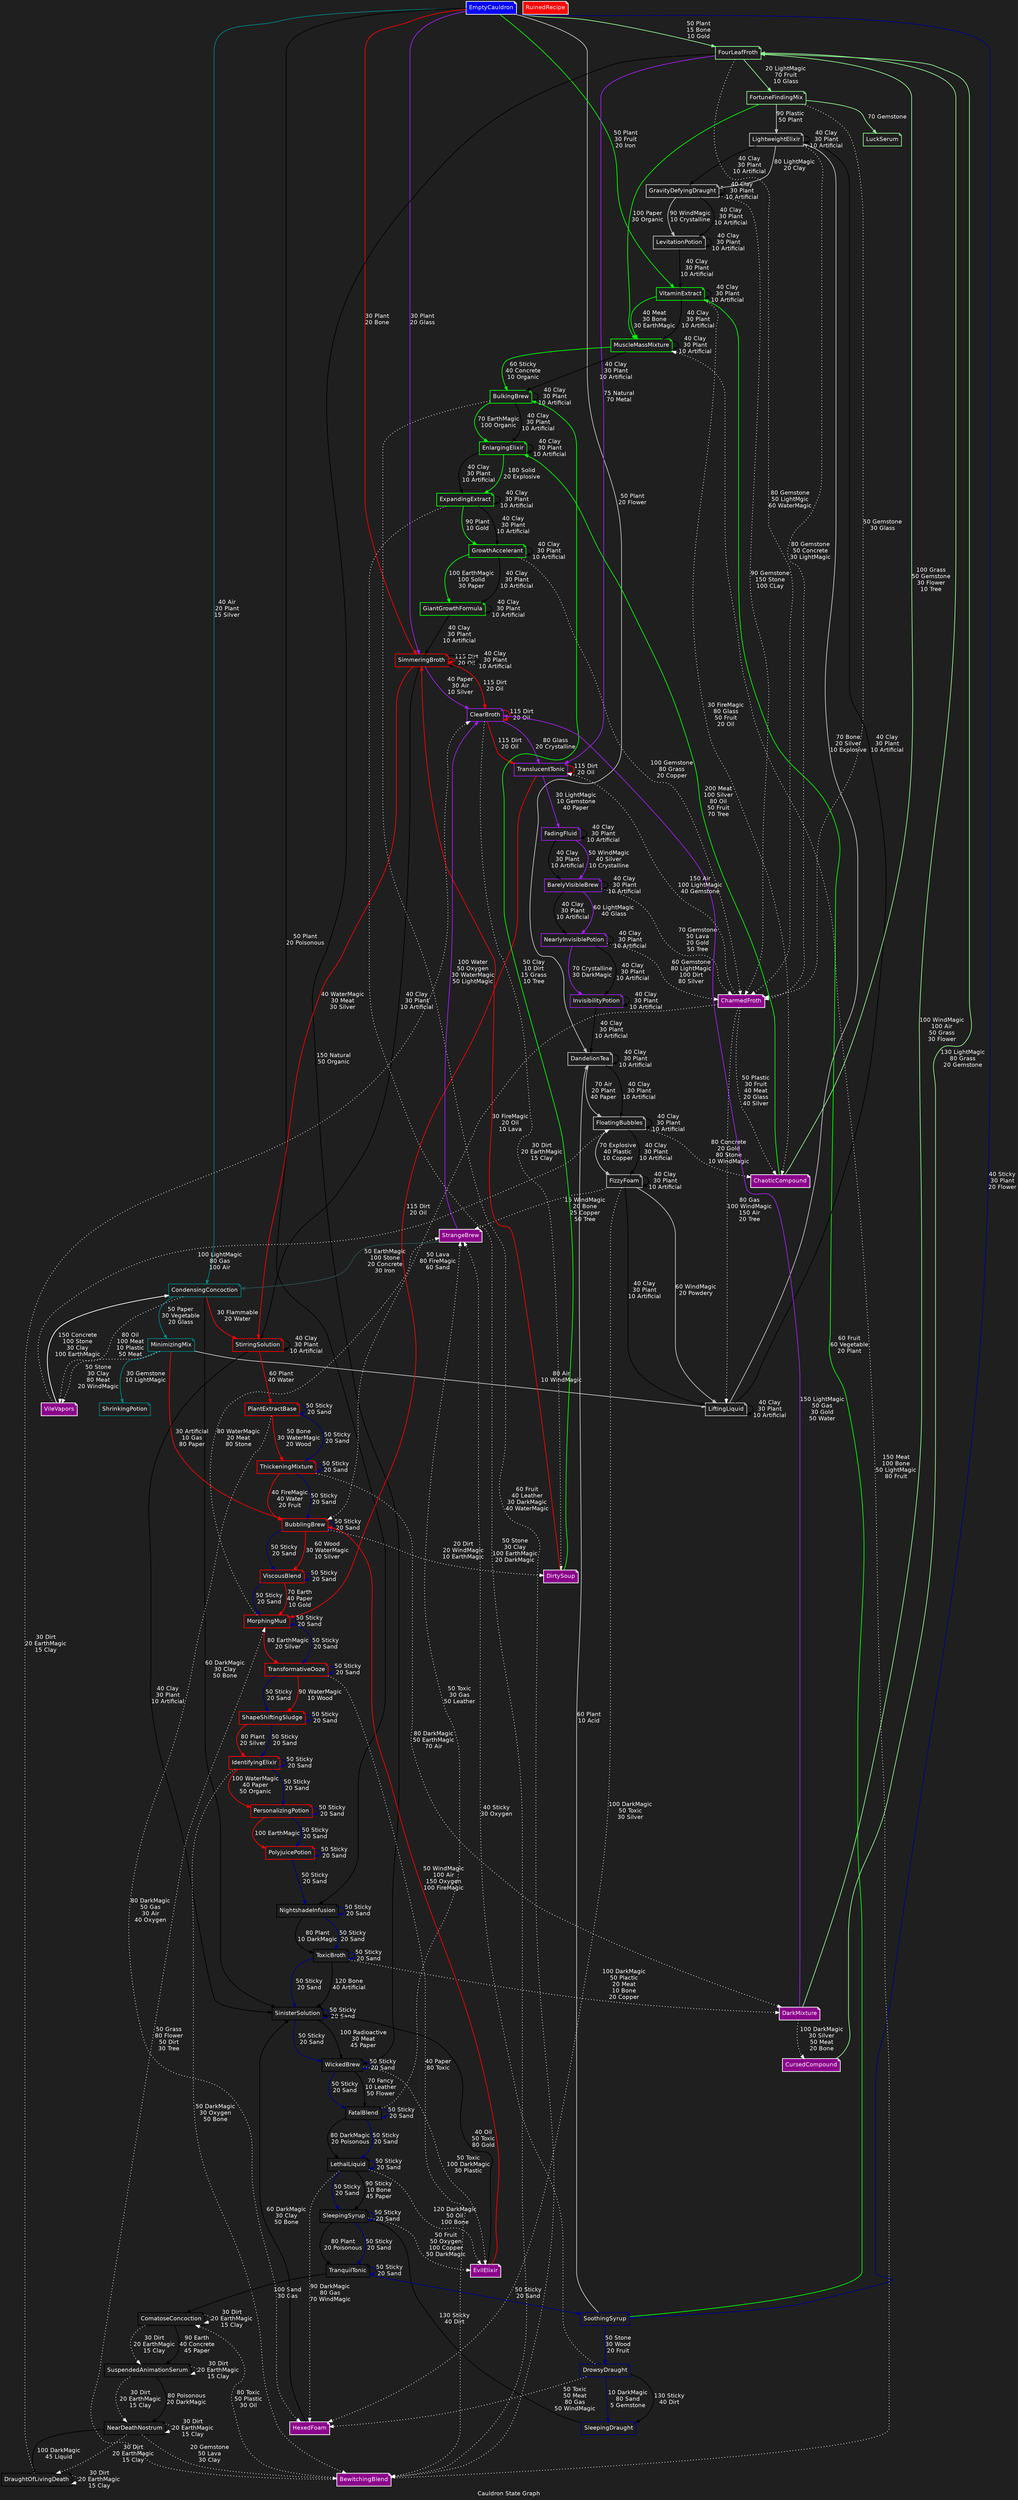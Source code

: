 digraph state_graph {
  // Define the styles
  graph [rankdir = TB; label = "Cauldron State Graph"; fontsize = 16; bgcolor = "#1F1F1F"; fontcolor = "#FFFFFF"; fontname = "Helvetica"; labelfontname = "Helvetica";];
  node [shape = note; fontsize = 16; fontname = "Helvetica"; labelfontname = "Helvetica"; fontcolor = "#FFFFFF"; color = "#FFFFFF"; penwidth = 2.0;];
  edge [fontsize = 16; fontname = "Helvetica"; labelfontname = "Helvetica"; fontcolor = "#FFFFFF"; color = "#FFFFFF"; penwidth = 2.0;];
  
  // -------------------- States --------------------
  // Start State
  EmptyCauldron [style = filled;fillcolor = blue;BaseColor = "0.7536, 0.4139, 0.990, 1";TopColor = "1, 1, 1, 1";Shades = "3";WaveStrength = "3.8";WaveHeight = "0.16";WaveSpeed = "0.06";WaveRotation = "180";BubbleSpeed = "1";BubbleDensity = "3.7";BubbleSpacing = "0.43";BubbleStrength = "0.93";CircleSize = "0.94";StartLifeTime = "3";StartSize = "0.75";MaxParticles = "100";EmissionRate = "3";StartSpeed = "0.06";VelocityYMax = "0.41";VelocityYMin = "0.75";StartColor = "0.753, 0.1, 0.9, 1";TurblenceStrength = "0.06";TurblenceFrequency = "0.2";TurblenceSpeed = "0.2";];
  
  FourLeafFroth [color = lightgreen;BaseColor = "0.5248, 0.749, 0.180, 1";TopColor = "0.180, 0.749, 0.240, 1";Shades = "6";WaveStrength = "8.8";WaveHeight = "1.8";WaveSpeed = "0.02";WaveRotation = "180";BubbleSpeed = "1";BubbleDensity = "3.7";BubbleSpacing = "0.48";BubbleStrength = "0.98";CircleSize = "0.9";StartLifeTime = "4";StartSize = "0.22";MaxParticles = "100";EmissionRate = "8";StartSpeed = "0.29";VelocityYMax = "0.52";VelocityYMin = "1.06";StartColor = "0.24, 0.42, 1, 1";TurblenceStrength = "0.0";TurblenceFrequency = "0.2";TurblenceSpeed = "0.2";];
  FortuneFindingMix [color = lightgreen;BaseColor = "0.066, 0.933, 0.127, 1";TopColor = "1.11171, 0.933, 0.444, 1";Shades = "3";WaveStrength = "5.8";WaveHeight = "1.8";WaveSpeed = "0.15";WaveRotation = "180";BubbleSpeed = "1";BubbleDensity = "3.7";BubbleSpacing = "0.45";BubbleStrength = "0.95";CircleSize = "0.9";StartLifeTime = "4";StartSize = "0.2";MaxParticles = "100";EmissionRate = "5";StartSpeed = "0.28";VelocityYMax = "1.111";VelocityYMin = "1.11";StartColor = "0.24, 0.42, 1, 1";TurblenceStrength = "0.05";TurblenceFrequency = "0.2";TurblenceSpeed = "0.2";];
  LuckSerum [color = lightgreen;BaseColor = "1, 0.976, 0.004, 1";TopColor = "0.867, 0.723, 0.004, 1";Shades = "6";WaveStrength = "5.8";WaveHeight = "1.3";WaveSpeed = "0.2";WaveRotation = "180";BubbleSpeed = "1";BubbleDensity = "3.7";BubbleSpacing = "0.45";BubbleStrength = "0.95";CircleSize = "0.9";StartLifeTime = "4";StartSize = "0.23";MaxParticles = "100";EmissionRate = "7";StartSpeed = "0.29";VelocityYMax = "0.31";VelocityYMin = "1.04";StartColor = "0.24, 0.42, 1, 1";TurblenceStrength = "0.04";TurblenceFrequency = "0.2";TurblenceSpeed = "0.2";];

  CondensingConcoction [color = teal;BaseColor = "0.791, 0.760, 0.933, 1";TopColor = "0.426, 0.487, 0.779, 1";Shades = "3";WaveStrength = "6.8";WaveHeight = "2.6";WaveSpeed = "0.2";WaveRotation = "180";BubbleSpeed = "1";BubbleDensity = "3.7";BubbleSpacing = "0.46";BubbleStrength = "0.96";CircleSize = "0.86";StartLifeTime = "4";StartSize = "0.13";MaxParticles = "100";EmissionRate = "6";StartSpeed = "0.16";VelocityYMax = "0.7";VelocityYMin = "0.7";StartColor = "0.24, 0.42, 1, 1";TurblenceStrength = "0.01";TurblenceFrequency = "0.2";TurblenceSpeed = "0.2";];
  MinimizingMix [color = teal;BaseColor = "0.903, 0.768, 0.962, 1";TopColor = "0.746, 1.1546, 0.971, 1";Shades = "3";WaveStrength = "6.8";WaveHeight = "1";WaveSpeed = "0.26";WaveRotation = "180";BubbleSpeed = "1";BubbleDensity = "3.7";BubbleSpacing = "0.46";BubbleStrength = "0.96";CircleSize = "0.9";StartLifeTime = "4";StartSize = "0.24";MaxParticles = "100";EmissionRate = "6";StartSpeed = "0.17";VelocityYMax = "1.15";VelocityYMin = "1.15";StartColor = "0.24, 0.42, 1, 1";TurblenceStrength = "0.01";TurblenceFrequency = "0.2";TurblenceSpeed = "0.2";];
  ShrinkingPotion [color = teal;BaseColor = "0.523, 0.749, 0.180, 1";TopColor = "0.511, 0.896, 0.888, 1";Shades = "4";WaveStrength = "5.8";WaveHeight = "1";WaveSpeed = "0.15";WaveRotation = "180";BubbleSpeed = "1";BubbleDensity = "3.7";BubbleSpacing = "0.45";BubbleStrength = "0.95";CircleSize = "0.9";StartLifeTime = "4";StartSize = "0.23";MaxParticles = "100";EmissionRate = "7";StartSpeed = "0.29";VelocityYMax = "0.31";VelocityYMin = "1.04";StartColor = "0.24, 0.42, 1, 1";TurblenceStrength = "0.04";TurblenceFrequency = "0.2";TurblenceSpeed = "0.2";];

  SoothingSyrup [color = darkblue;BaseColor = "0.3584, 0.749, 0.180, 1";TopColor = "0.180, 0.749, 0.2428, 1";Shades = "3";WaveStrength = "4.8";WaveHeight = "1";WaveSpeed = "0.24";WaveRotation = "180";BubbleSpeed = "1";BubbleDensity = "3.7";BubbleSpacing = "0.694";BubbleStrength = "0.94";CircleSize = "0.9";StartLifeTime = "4";StartSize = "0.24";MaxParticles = "100";EmissionRate = "4";StartSpeed = "0.24";VelocityYMax = "0.35";VelocityYMin = "0.69";StartColor = "0.24, 0.692, 1, 1";TurblenceStrength = "0.01";TurblenceFrequency = "0.2";TurblenceSpeed = "0.2";];
  DrowsyDraught [color = darkblue;BaseColor = "1.0882, 0.729, 0.971, 1";TopColor = "0.5263, 0.749, 0.180, 1";Shades = "3";WaveStrength = "4.8";WaveHeight = "1";WaveSpeed = "0.001";WaveRotation = "180";BubbleSpeed = "1";BubbleDensity = "3.7";BubbleSpacing = "1.084";BubbleStrength = "0.94";CircleSize = "0.94";StartLifeTime = "4";StartSize = "0.17";MaxParticles = "100";EmissionRate = "4";StartSpeed = "0.22";VelocityYMax = "0.52";VelocityYMin = "1.08";StartColor = "0.24, 1.082, 1, 1";TurblenceStrength = "0.02";TurblenceFrequency = "0.2";TurblenceSpeed = "0.2";];
  SleepingDraught [color = darkblue;BaseColor = "1.0472, 0.3149, 0.972, 1";TopColor = "0.447, 0.811, 0.3179, 1";Shades = "7";WaveStrength = "7.8";WaveHeight = "1";WaveSpeed = "0.04";WaveRotation = "180";BubbleSpeed = "1";BubbleDensity = "3.7";BubbleSpacing = "0.47";BubbleStrength = "0.97";CircleSize = "0.9";StartLifeTime = "4";StartSize = "0.23";MaxParticles = "100";EmissionRate = "7";StartSpeed = "0.29";VelocityYMax = "0.31";VelocityYMin = "1.04";StartColor = "0.24, 0.42, 1, 1";TurblenceStrength = "0.04";TurblenceFrequency = "0.2";TurblenceSpeed = "0.2";];

  SimmeringBroth [color = purple;BaseColor = "0.471, 0.237, 0.028, 1";TopColor = "0.3522, 0.020, 0.297, 1";Shades = "3";WaveStrength = "5.8";WaveHeight = "1";WaveSpeed = "0.13";WaveRotation = "180";BubbleSpeed = "1";BubbleDensity = "3.7";BubbleSpacing = "0.45";BubbleStrength = "0.95";CircleSize = "0.9";StartLifeTime = "4";StartSize = "0.13";MaxParticles = "100";EmissionRate = "5";StartSpeed = "0.29";VelocityYMax = "0.35";VelocityYMin = "1.14";StartColor = "0.24, 0.42, 1, 1";TurblenceStrength = "0.09";TurblenceFrequency = "0.2";TurblenceSpeed = "0.2";];
  ClearBroth [color = purple;BaseColor = "0.2341, 0.737, 0.944, 1";TopColor = "0.3946, 1, 0.993, 1";Shades = "4";WaveStrength = "8.230";WaveHeight = "0.200";WaveSpeed = "0.007";WaveRotation = "296.367";BubbleSpeed = "0.911";BubbleDensity = "4.248";BubbleSpacing = "0.2334";BubbleStrength = "2.07";CircleSize = "0.94";StartLifeTime = "4";StartSize = "0.23";MaxParticles = "100";EmissionRate = "4";StartSpeed = "0.06";VelocityYMax = "0.39";VelocityYMin = "0.97";StartColor = "0.24, 0.972, 1, 1";TurblenceStrength = "0.02";TurblenceFrequency = "0.2";TurblenceSpeed = "0.2";];
  TranslucentTonic [color = purple;BaseColor = "0.8672, 0.8698, 0.943, 1";TopColor = "0.962, 0.8676, 0.8630, 1";Shades = "3";WaveStrength = "7.8";WaveHeight = "1.2";WaveSpeed = "0.1";WaveRotation = "180";BubbleSpeed = "1";BubbleDensity = "3.7";BubbleSpacing = "0.47";BubbleStrength = "0.97";CircleSize = "0.94";StartLifeTime = "4";StartSize = "0.11";MaxParticles = "100";EmissionRate = "7";StartSpeed = "0.06";VelocityYMax = "0.49";VelocityYMin = "0.86";StartColor = "0.24, 0.42, 1, 1";TurblenceStrength = "0.02";TurblenceFrequency = "0.2";TurblenceSpeed = "0.2";];
  FadingFluid [color = purple;BaseColor = "0.729, 0.774, 0.914, 0.727";TopColor = "0.903, 0.910, 0.933, 0.747";Shades = "3";WaveStrength = "4.8";WaveHeight = "2";WaveSpeed = "0.002";WaveRotation = "180";BubbleSpeed = "1";BubbleDensity = "3.7";BubbleSpacing = "0.74";BubbleStrength = "0.94";CircleSize = "0.9";StartLifeTime = "4";StartSize = "0.25";MaxParticles = "100";EmissionRate = "4";StartSpeed = "0.26";VelocityYMax = "0.37";VelocityYMin = "0.7";StartColor = "0.24, 0.72, 1, 1";TurblenceStrength = "0.08";TurblenceFrequency = "0.2";TurblenceSpeed = "0.2";];
  BarelyVisibleBrew [color = purple;BaseColor = "0.9898, 0.9898, 0.9898, 1";TopColor = "0.9804, 0.9812, 0.9837, 1";Shades = "3";WaveStrength = "14.06";WaveHeight = "0.29";WaveSpeed = "0.08";WaveRotation = "368.679";BubbleSpeed = "0.2";BubbleDensity = "0.88";BubbleSpacing = "0.216";BubbleStrength = "1.67";CircleSize = "0.94";StartLifeTime = "4";StartSize = "0.23";MaxParticles = "100";EmissionRate = "6";StartSpeed = "0.07";VelocityYMax = "0.98";VelocityYMin = "0.98";StartColor = "0.24, 0.42, 1, 1";TurblenceStrength = "0.08";TurblenceFrequency = "0.2";TurblenceSpeed = "0.2";];
  NearlyInvisiblePotion [color = purple;BaseColor = "0.783, 0.829, 0.971, 1";TopColor = "0.743, 0.924, 0.7997, 1";Shades = "4";WaveStrength = "6.8";WaveHeight = "1.6";WaveSpeed = "0.1";WaveRotation = "180";BubbleSpeed = "1";BubbleDensity = "3.7";BubbleSpacing = "0.46";BubbleStrength = "0.96";CircleSize = "0.9";StartLifeTime = "4";StartSize = "0.1";MaxParticles = "100";EmissionRate = "6";StartSpeed = "0.23";VelocityYMax = "0.79";VelocityYMin = "0.79";StartColor = "0.24, 0.42, 1, 1";TurblenceStrength = "0.01";TurblenceFrequency = "0.2";TurblenceSpeed = "0.2";];
  InvisibilityPotion [color = purple;BaseColor = "0.804, 0.952, 0.937, 1";TopColor = "0.837, 0.981, 0.917, 1";Shades = "3";WaveStrength = "5.8";WaveHeight = "1";WaveSpeed = "0.000";WaveRotation = "180";BubbleSpeed = "1";BubbleDensity = "3.7";BubbleSpacing = "0.45";BubbleStrength = "0.95";CircleSize = "0.9";StartLifeTime = "4";StartSize = "0.23";MaxParticles = "100";EmissionRate = "7";StartSpeed = "0.29";VelocityYMax = "0.31";VelocityYMin = "1.04";StartColor = "0.24, 0.42, 1, 1";TurblenceStrength = "0.04";TurblenceFrequency = "0.2";TurblenceSpeed = "0.2";];

  DandelionTea [color = grey;BaseColor = "0.180, 0.749, 0.1547, 1";TopColor = "0.6188, 0.982, 0.917, 1";Shades = "3";WaveStrength = "8.8";WaveHeight = "1";WaveSpeed = "0.001";WaveRotation = "180";BubbleSpeed = "1";BubbleDensity = "3.7";BubbleSpacing = "0.48";BubbleStrength = "0.98";CircleSize = "0.94";StartLifeTime = "4";StartSize = "0.15";MaxParticles = "100";EmissionRate = "8";StartSpeed = "0.17";VelocityYMax = "0.5";VelocityYMin = "0.61";StartColor = "0.24, 0.42, 1, 1";TurblenceStrength = "0.09";TurblenceFrequency = "0.2";TurblenceSpeed = "0.2";];
  FloatingBubbles [color = grey;BaseColor = "0.913, 0.917, 0.824, 1";TopColor = "0.841, 0.917, 0.427, 1";Shades = "3";WaveStrength = "7.8";WaveHeight = "2.7";WaveSpeed = "0.28";WaveRotation = "180";BubbleSpeed = "1";BubbleDensity = "3.7";BubbleSpacing = "0.47";BubbleStrength = "0.97";CircleSize = "0.9";StartLifeTime = "4";StartSize = "0.21";MaxParticles = "100";EmissionRate = "7";StartSpeed = "0.28";VelocityYMax = "0.34";VelocityYMin = "0.95";StartColor = "0.24, 0.42, 1, 1";TurblenceStrength = "0.03";TurblenceFrequency = "0.2";TurblenceSpeed = "0.2";];
  FizzyFoam [color = grey;BaseColor = "0.414, 0.924, 0.636, 1";TopColor = "0.126, 0.726, 0.636, 1";Shades = "3";WaveStrength = "6";WaveHeight = "2.6";WaveSpeed = "0.18";WaveRotation = "180";BubbleSpeed = "1";BubbleDensity = "3.7";BubbleSpacing = "0.46";BubbleStrength = "0.96";CircleSize = "0.9";StartLifeTime = "4";StartSize = "0.18";MaxParticles = "100";EmissionRate = "6";StartSpeed = "0.29";VelocityYMax = "0.6";VelocityYMin = "0.6";StartColor = "0.24, 0.42, 1, 1";TurblenceStrength = "0.05";TurblenceFrequency = "0.2";TurblenceSpeed = "0.2";];
  LiftingLiquid [color = grey;BaseColor = "0.7106, 0.2347, 0.7137, 1";TopColor = "0.180, 0.3600, 0.749, 1";Shades = "4";WaveStrength = "8.8";WaveHeight = "2.8";WaveSpeed = "0.02";WaveRotation = "180";BubbleSpeed = "1";BubbleDensity = "3.7";BubbleSpacing = "0.48";BubbleStrength = "0.98";CircleSize = "0.9";StartLifeTime = "4";StartSize = "0.23";MaxParticles = "100";EmissionRate = "8";StartSpeed = "0.22";VelocityYMax = "0.36";VelocityYMin = "0.71";StartColor = "0.24, 0.42, 1, 1";TurblenceStrength = "0.03";TurblenceFrequency = "0.2";TurblenceSpeed = "0.2";];
  LightweightElixir [color = grey;BaseColor = "0.86404, 0.86441, 0.142, 1";TopColor = "1, 0.457, 0.86439, 1";Shades = "3";WaveStrength = "5.8";WaveHeight = "2";WaveSpeed = "0.1";WaveRotation = "180";BubbleSpeed = "1";BubbleDensity = "3.7";BubbleSpacing = "0.45";BubbleStrength = "0.95";CircleSize = "0.9";StartLifeTime = "4";StartSize = "0.23";MaxParticles = "100";EmissionRate = "5";StartSpeed = "0.06";VelocityYMax = "0.864";VelocityYMin = "0.86";StartColor = "0.24, 0.42, 1, 1";TurblenceStrength = "0.09";TurblenceFrequency = "0.2";TurblenceSpeed = "0.2";];
  GravityDefyingDraught [color = grey;BaseColor = "0.766, 0.431, 0.943, 1";TopColor = "0.9492, 0.431, 0.924, 1";Shades = "4";WaveStrength = "6.8";WaveHeight = "2";WaveSpeed = "0.08";WaveRotation = "180";BubbleSpeed = "1";BubbleDensity = "3.7";BubbleSpacing = "0.46";BubbleStrength = "0.96";CircleSize = "0.9";StartLifeTime = "4";StartSize = "0.25";MaxParticles = "100";EmissionRate = "6";StartSpeed = "0.16";VelocityYMax = "0.94";VelocityYMin = "0.94";StartColor = "0.24, 0.42, 1, 1";TurblenceStrength = "0.04";TurblenceFrequency = "0.2";TurblenceSpeed = "0.2";];
  LevitationPotion [color = grey;BaseColor = "0.947, 0.830, 0.962, 1";TopColor = "0.347, 0.725, 0.886, 1";Shades = "5";WaveStrength = "5.8";WaveHeight = "2.5";WaveSpeed = "0.02";WaveRotation = "180";BubbleSpeed = "1";BubbleDensity = "3.7";BubbleSpacing = "0.45";BubbleStrength = "0.95";CircleSize = "0.9";StartLifeTime = "4";StartSize = "0.23";MaxParticles = "100";EmissionRate = "7";StartSpeed = "0.29";VelocityYMax = "0.31";VelocityYMin = "1.04";StartColor = "0.24, 0.42, 1, 1";TurblenceStrength = "0.04";TurblenceFrequency = "0.2";TurblenceSpeed = "0.2";];

  VitaminExtract [color = green;BaseColor = "0.108, 0.3603, 0.037, 1";TopColor = "0.744, 0.982, 0.1373, 1";Shades = "8";WaveStrength = "8.8";WaveHeight = "1.4";WaveSpeed = "0.18";WaveRotation = "180";BubbleSpeed = "1";BubbleDensity = "3.7";BubbleSpacing = "0.48";BubbleStrength = "0.98";CircleSize = "0.9";StartLifeTime = "4";StartSize = "0.13";MaxParticles = "100";EmissionRate = "8";StartSpeed = "0.13";VelocityYMax = "0.36";VelocityYMin = "1.13";StartColor = "0.24, 0.42, 1, 1";TurblenceStrength = "0.04";TurblenceFrequency = "0.2";TurblenceSpeed = "0.2";];
  MuscleMassMixture [color = green;BaseColor = "0.972, 0.473, 1.0987, 1";TopColor = "0.4447, 1.0949, 0.180, 1";Shades = "3";WaveStrength = "7.8";WaveHeight = "2.3";WaveSpeed = "0.08";WaveRotation = "180";BubbleSpeed = "1";BubbleDensity = "3.7";BubbleSpacing = "0.47";BubbleStrength = "0.97";CircleSize = "0.9";StartLifeTime = "4";StartSize = "0.18";MaxParticles = "100";EmissionRate = "7";StartSpeed = "0.13";VelocityYMax = "0.44";VelocityYMin = "1.09";StartColor = "0.24, 0.42, 1, 1";TurblenceStrength = "0.04";TurblenceFrequency = "0.2";TurblenceSpeed = "0.2";];
  BulkingBrew [color = green;BaseColor = "0.180, 0.9649, 0.2570, 1";TopColor = "0.9603, 0.896, 0.9689, 1";Shades = "4";WaveStrength = "7.8";WaveHeight = "2";WaveSpeed = "0.14";WaveRotation = "180";BubbleSpeed = "1";BubbleDensity = "3.7";BubbleSpacing = "0.47";BubbleStrength = "0.97";CircleSize = "0.9";StartLifeTime = "4";StartSize = "0.25";MaxParticles = "100";EmissionRate = "7";StartSpeed = "0.14";VelocityYMax = "0.38";VelocityYMin = "0.96";StartColor = "0.24, 0.42, 1, 1";TurblenceStrength = "0.08";TurblenceFrequency = "0.2";TurblenceSpeed = "0.2";];
  EnlargingElixir [color = green;BaseColor = "0.749, 0.402, 0.180, 1";TopColor = "1.2160, 0.749, 0.180, 1";Shades = "3";WaveStrength = "5.8";WaveHeight = "2.4";WaveSpeed = "0.02";WaveRotation = "180";BubbleSpeed = "1";BubbleDensity = "3.7";BubbleSpacing = "0.45";BubbleStrength = "0.95";CircleSize = "0.9";StartLifeTime = "4";StartSize = "0.25";MaxParticles = "100";EmissionRate = "5";StartSpeed = "0.25";VelocityYMax = "1.21";VelocityYMin = "1.21";StartColor = "0.24, 0.42, 1, 1";TurblenceStrength = "0.02";TurblenceFrequency = "0.2";TurblenceSpeed = "0.2";];
  ExpandingExtract [color = green;BaseColor = "0.208, 0.443, 0.117, 1";TopColor = "0.9649, 0.3729, 0.180, 1";Shades = "7";WaveStrength = "7.8";WaveHeight = "2.7";WaveSpeed = "0.17";WaveRotation = "180";BubbleSpeed = "1";BubbleDensity = "3.7";BubbleSpacing = "0.47";BubbleStrength = "0.97";CircleSize = "0.9";StartLifeTime = "4";StartSize = "0.24";MaxParticles = "100";EmissionRate = "7";StartSpeed = "0.27";VelocityYMax = "0.37";VelocityYMin = "0.96";StartColor = "0.24, 0.42, 1, 1";TurblenceStrength = "0.0";TurblenceFrequency = "0.2";TurblenceSpeed = "0.2";];
  GrowthAccelerant [color = green;BaseColor = "0.180, 0.749, 0.1324, 1";TopColor = "0.749, 0.6840, 0.180, 1";Shades = "3";WaveStrength = "4.8";WaveHeight = "2.4";WaveSpeed = "0.13";WaveRotation = "180";BubbleSpeed = "1";BubbleDensity = "3.7";BubbleSpacing = "0.684";BubbleStrength = "0.94";CircleSize = "0.9";StartLifeTime = "4";StartSize = "0.13";MaxParticles = "100";EmissionRate = "4";StartSpeed = "0.3";VelocityYMax = "0.33";VelocityYMin = "0.68";StartColor = "0.24, 0.682, 1, 1";TurblenceStrength = "0.0";TurblenceFrequency = "0.2";TurblenceSpeed = "0.2";];
  GiantGrowthFormula [color = green;BaseColor = "0.749, 0.448, 0.180, 1";TopColor = "0.069, 0.679, 0.035, 1";Shades = "3";WaveStrength = "5.8";WaveHeight = "2.8";WaveSpeed = "0.06";WaveRotation = "180";BubbleSpeed = "1";BubbleDensity = "3.7";BubbleSpacing = "0.45";BubbleStrength = "0.95";CircleSize = "0.9";StartLifeTime = "4";StartSize = "0.23";MaxParticles = "100";EmissionRate = "7";StartSpeed = "0.29";VelocityYMax = "0.31";VelocityYMin = "1.04";StartColor = "0.24, 0.42, 1, 1";TurblenceStrength = "0.04";TurblenceFrequency = "0.2";TurblenceSpeed = "0.2";];

  SimmeringBroth [color = red;BaseColor = "0.471, 0.237, 0.028, 1";TopColor = "0.5722, 0.020, 0.217, 1";Shades = "3";WaveStrength = "8.8";WaveHeight = "1";WaveSpeed = "0.2";WaveRotation = "180";BubbleSpeed = "1";BubbleDensity = "3.7";BubbleSpacing = "0.48";BubbleStrength = "0.98";CircleSize = "0.9";StartLifeTime = "4";StartSize = "0.2";MaxParticles = "100";EmissionRate = "8";StartSpeed = "0.21";VelocityYMax = "0.57";VelocityYMin = "0.84";StartColor = "0.24, 0.42, 1, 1";TurblenceStrength = "0.01";TurblenceFrequency = "0.2";TurblenceSpeed = "0.2";];
  StirringSolution [color = red;BaseColor = "0.844, 1.2191, 0.943, 1";TopColor = "0.915, 0.701, 1.2130, 1";Shades = "3";WaveStrength = "5.8";WaveHeight = "2";WaveSpeed = "0.2";WaveRotation = "180";BubbleSpeed = "1";BubbleDensity = "3.7";BubbleSpacing = "0.45";BubbleStrength = "0.95";CircleSize = "0.9";StartLifeTime = "4";StartSize = "0.21";MaxParticles = "100";EmissionRate = "5";StartSpeed = "0.16";VelocityYMax = "0.45";VelocityYMin = "1.21";StartColor = "0.24, 0.42, 1, 1";TurblenceStrength = "0.09";TurblenceFrequency = "0.2";TurblenceSpeed = "0.2";];
  PlantExtractBase [color = red;BaseColor = "0.1991, 0.8449, 0.180, 1";TopColor = "0.809, 0.971, 0.8410, 1";Shades = "3";WaveStrength = "7.8";WaveHeight = "1";WaveSpeed = "0.15";WaveRotation = "180";BubbleSpeed = "1";BubbleDensity = "3.7";BubbleSpacing = "0.47";BubbleStrength = "0.97";CircleSize = "0.9";StartLifeTime = "4";StartSize = "0.19";MaxParticles = "100";EmissionRate = "7";StartSpeed = "0.15";VelocityYMax = "0.55";VelocityYMin = "0.84";StartColor = "0.24, 0.42, 1, 1";TurblenceStrength = "0.01";TurblenceFrequency = "0.2";TurblenceSpeed = "0.2";];
  ThickeningMixture [color = red;BaseColor = "0.6649, 0.5868, 0.180, 1";TopColor = "0.6649, 0.6610, 0.180, 1";Shades = "3";WaveStrength = "7.8";WaveHeight = "1";WaveSpeed = "0.007";WaveRotation = "180";BubbleSpeed = "1";BubbleDensity = "3.7";BubbleSpacing = "0.47";BubbleStrength = "0.97";CircleSize = "0.94";StartLifeTime = "4";StartSize = "0.19";MaxParticles = "100";EmissionRate = "7";StartSpeed = "0.15";VelocityYMax = "0.58";VelocityYMin = "0.66";StartColor = "0.24, 0.42, 1, 1";TurblenceStrength = "0.08";TurblenceFrequency = "0.2";TurblenceSpeed = "0.2";];
  BubblingBrew [color = red;BaseColor = "0.7492, 0.064, 0.236, 1";TopColor = "0.1316, 0.708, 0.1314, 1";Shades = "3";WaveStrength = "10.195";WaveHeight = "0.7439";WaveSpeed = "0.060";WaveRotation = "201.728";BubbleSpeed = "0.3200";BubbleDensity = "4.993";BubbleSpacing = "0.1316";BubbleStrength = "0.877";CircleSize = "0.94";StartLifeTime = "4";StartSize = "0.13";MaxParticles = "100";EmissionRate = "5";StartSpeed = "0.29";VelocityYMax = "0.32";VelocityYMin = "0.74";StartColor = "0.24, 0.42, 1, 1";TurblenceStrength = "0.06";TurblenceFrequency = "0.2";TurblenceSpeed = "0.2";];
  ViscousBlend [color = red;BaseColor = "1.0936, 0.170, 0.112, 1";TopColor = "0.141, 0.126, 0.130, 1";Shades = "7";WaveStrength = "3.8";WaveHeight = "2.1";WaveSpeed = "0.1";WaveRotation = "180";BubbleSpeed = "1";BubbleDensity = "3.7";BubbleSpacing = "0.43";BubbleStrength = "0.93";CircleSize = "0.9";StartLifeTime = "4";StartSize = "1.09";MaxParticles = "100";EmissionRate = "3";StartSpeed = "0.11";VelocityYMax = "0.31";VelocityYMin = "1.09";StartColor = "0.24, 0.42, 1, 1";TurblenceStrength = "0.08";TurblenceFrequency = "0.2";TurblenceSpeed = "0.2";];
  MorphingMud [color = red;BaseColor = "0.292, 0.187, 0.068, 1";TopColor = "0.5280, 0.163, 0.027, 1";Shades = "3";WaveStrength = "8.8";WaveHeight = "2.8";WaveSpeed = "0.06";WaveRotation = "180";BubbleSpeed = "1";BubbleDensity = "3.7";BubbleSpacing = "0.48";BubbleStrength = "0.98";CircleSize = "0.9";StartLifeTime = "4";StartSize = "0.17";MaxParticles = "100";EmissionRate = "8";StartSpeed = "0.1";VelocityYMax = "0.52";VelocityYMin = "1.13";StartColor = "0.24, 0.42, 1, 1";TurblenceStrength = "0.06";TurblenceFrequency = "0.2";TurblenceSpeed = "0.2";];
  TransformativeOoze [color = red;BaseColor = "0.7796, 0.180, 0.749, 1";TopColor = "0.749, 0.1144, 0.180, 1";Shades = "4";WaveStrength = "4.8";WaveHeight = "2.2";WaveSpeed = "0.02";WaveRotation = "180";BubbleSpeed = "1";BubbleDensity = "3.7";BubbleSpacing = "0.774";BubbleStrength = "0.94";CircleSize = "0.9";StartLifeTime = "4";StartSize = "0.11";MaxParticles = "100";EmissionRate = "4";StartSpeed = "0.17";VelocityYMax = "0.35";VelocityYMin = "0.77";StartColor = "0.24, 0.772, 1, 1";TurblenceStrength = "0.08";TurblenceFrequency = "0.2";TurblenceSpeed = "0.2";];
  ShapeShiftingSludge [color = red;BaseColor = "0.2577, 0.177, 0.033, 1";TopColor = "0.462, 0.2583, 0.150, 1";Shades = "6";WaveStrength = "5.8";WaveHeight = "2.5";WaveSpeed = "0.005";WaveRotation = "180";BubbleSpeed = "1";BubbleDensity = "3.7";BubbleSpacing = "0.45";BubbleStrength = "0.95";CircleSize = "0.9";StartLifeTime = "4";StartSize = "0.25";MaxParticles = "100";EmissionRate = "5";StartSpeed = "0.06";VelocityYMax = "0.6";VelocityYMin = "1.07";StartColor = "0.24, 0.42, 1, 1";TurblenceStrength = "0.08";TurblenceFrequency = "0.2";TurblenceSpeed = "0.2";];
  IdentifyingElixir [color = red;BaseColor = "0.896, 0.826, 0.213, 1";TopColor = "0.5432, 0.731, 0.924, 1";Shades = "3";WaveStrength = "3.8";WaveHeight = "1.7";WaveSpeed = "0.1";WaveRotation = "180";BubbleSpeed = "1";BubbleDensity = "3.7";BubbleSpacing = "0.43";BubbleStrength = "0.93";CircleSize = "0.9";StartLifeTime = "4";StartSize = "0.72";MaxParticles = "100";EmissionRate = "3";StartSpeed = "0.12";VelocityYMax = "0.54";VelocityYMin = "0.72";StartColor = "0.24, 0.42, 1, 1";TurblenceStrength = "0.01";TurblenceFrequency = "0.2";TurblenceSpeed = "0.2";];
  PersonalizingPotion [color = red;BaseColor = "0.7637, 0.167, 0.119, 1";TopColor = "0.749, 0.180, 0.736, 1";Shades = "5";WaveStrength = "5.8";WaveHeight = "1.4";WaveSpeed = "0.1";WaveRotation = "180";BubbleSpeed = "1";BubbleDensity = "3.7";BubbleSpacing = "0.45";BubbleStrength = "0.95";CircleSize = "0.9";StartLifeTime = "4";StartSize = "0.11";MaxParticles = "100";EmissionRate = "5";StartSpeed = "0.2";VelocityYMax = "0.37";VelocityYMin = "0.76";StartColor = "0.24, 0.42, 1, 1";TurblenceStrength = "0.02";TurblenceFrequency = "0.2";TurblenceSpeed = "0.2";];
  PolyjuicePotion [color = red;BaseColor = "0.917, 0.933, 0.823, 1";TopColor = "0.997, 0.788, 1, 1";Shades = "3";WaveStrength = "5.8";WaveHeight = "1";WaveSpeed = "0.005";WaveRotation = "180";BubbleSpeed = "1";BubbleDensity = "3.7";BubbleSpacing = "0.45";BubbleStrength = "0.95";CircleSize = "0.9";StartLifeTime = "4";StartSize = "0.23";MaxParticles = "100";EmissionRate = "7";StartSpeed = "0.29";VelocityYMax = "0.31";VelocityYMin = "1.04";StartColor = "0.24, 0.42, 1, 1";TurblenceStrength = "0.04";TurblenceFrequency = "0.2";TurblenceSpeed = "0.2";];

  NightshadeInfusion [color = black;BaseColor = "0.130, 0.163, 0.264, 1";TopColor = "0.478, 1.2272, 0.867, 1";Shades = "6";WaveStrength = "6.8";WaveHeight = "2.1";WaveSpeed = "0.16";WaveRotation = "180";BubbleSpeed = "1";BubbleDensity = "3.7";BubbleSpacing = "0.46";BubbleStrength = "0.96";CircleSize = "0.9";StartLifeTime = "4";StartSize = "0.23";MaxParticles = "100";EmissionRate = "6";StartSpeed = "0.14";VelocityYMax = "1.22";VelocityYMin = "1.22";StartColor = "0.24, 0.42, 1, 1";TurblenceStrength = "0.06";TurblenceFrequency = "0.2";TurblenceSpeed = "0.2";];
  ToxicBroth [color = black;BaseColor = "0.749, 0.180, 1.0231, 1";TopColor = "1.0288, 0.180, 0.749, 1";Shades = "7";WaveStrength = "3.8";WaveHeight = "1.8";WaveSpeed = "0.09";WaveRotation = "180";BubbleSpeed = "1";BubbleDensity = "3.7";BubbleSpacing = "0.43";BubbleStrength = "0.93";CircleSize = "0.94";StartLifeTime = "4";StartSize = "1.02";MaxParticles = "100";EmissionRate = "3";StartSpeed = "0.11";VelocityYMax = "0.53";VelocityYMin = "1.02";StartColor = "0.24, 0.42, 1, 1";TurblenceStrength = "0.04";TurblenceFrequency = "0.2";TurblenceSpeed = "0.2";];
  SinisterSolution [color = black;BaseColor = "0.069, 0.044, 0.179, 1";TopColor = "0.169, 0.12, 0.072, 1";Shades = "3";WaveStrength = "2.8";WaveHeight = "2";WaveSpeed = "0.91";WaveRotation = "180";BubbleSpeed = "1";BubbleDensity = "3.7";BubbleSpacing = "0.42";BubbleStrength = "0.92";CircleSize = "0.9";StartLifeTime = "4";StartSize = "0.915";MaxParticles = "100";EmissionRate = "2";StartSpeed = "0.1";VelocityYMax = "0.31";VelocityYMin = "0.91";StartColor = "0.914, 0.42, 1, 1";TurblenceStrength = "0.01";TurblenceFrequency = "0.91";TurblenceSpeed = "0.91";];
  WickedBrew [color = black;BaseColor = "0.96122, 0.104, 0.254, 1";TopColor = "0.034, 0.092, 0.273, 1";Shades = "7";WaveStrength = "4.8";WaveHeight = "2.4";WaveSpeed = "0.2";WaveRotation = "180";BubbleSpeed = "1";BubbleDensity = "3.7";BubbleSpacing = "0.964";BubbleStrength = "0.94";CircleSize = "0.9";StartLifeTime = "4";StartSize = "0.12";MaxParticles = "100";EmissionRate = "4";StartSpeed = "0.25";VelocityYMax = "0.961";VelocityYMin = "0.96";StartColor = "0.24, 0.962, 1, 1";TurblenceStrength = "0.09";TurblenceFrequency = "0.2";TurblenceSpeed = "0.2";];
  FatalBlend [color = black;BaseColor = "0.063, 0.028, 0.243, 1";TopColor = "0.471, 0.020, 0.028, 1";Shades = "4";WaveStrength = "4";WaveHeight = "1";WaveSpeed = "0.000";WaveRotation = "180";BubbleSpeed = "1";BubbleDensity = "3.7";BubbleSpacing = "0.43";BubbleStrength = "0.93";CircleSize = "0.94";StartLifeTime = "4";StartSize = "0.83";MaxParticles = "100";EmissionRate = "3";StartSpeed = "0.18";VelocityYMax = "0.6";VelocityYMin = "0.83";StartColor = "0.24, 0.42, 1, 1";TurblenceStrength = "0.09";TurblenceFrequency = "0.2";TurblenceSpeed = "0.2";];
  LethalLiquid [color = black;BaseColor = "0.424, 0.244, 0.1102, 1";TopColor = "0.749, 0.192, 0.180, 1";Shades = "4";WaveStrength = "6.8";WaveHeight = "2.3";WaveSpeed = "0.26";WaveRotation = "180";BubbleSpeed = "1";BubbleDensity = "3.7";BubbleSpacing = "0.46";BubbleStrength = "0.96";CircleSize = "0.9";StartLifeTime = "4";StartSize = "0.11";MaxParticles = "100";EmissionRate = "6";StartSpeed = "0.24";VelocityYMax = "1.09";VelocityYMin = "1.09";StartColor = "0.24, 0.42, 1, 1";TurblenceStrength = "0.01";TurblenceFrequency = "0.2";TurblenceSpeed = "0.2";];
  SleepingSyrup [color = black;BaseColor = "1.2349, 1.2323, 0.180, 1";TopColor = "0.1987, 0.943, 0.908, 1";Shades = "7";WaveStrength = "7.8";WaveHeight = "1";WaveSpeed = "0.01";WaveRotation = "180";BubbleSpeed = "1";BubbleDensity = "3.7";BubbleSpacing = "0.47";BubbleStrength = "0.97";CircleSize = "0.9";StartLifeTime = "4";StartSize = "0.19";MaxParticles = "100";EmissionRate = "7";StartSpeed = "0.21";VelocityYMax = "0.59";VelocityYMin = "1.23";StartColor = "0.24, 0.42, 1, 1";TurblenceStrength = "0.01";TurblenceFrequency = "0.2";TurblenceSpeed = "0.2";];
  TranquilTonic [color = black;BaseColor = "0.830, 0.035, 0.752, 1";TopColor = "0.6733, 0.67823, 0.905, 1";Shades = "5";WaveStrength = "5.8";WaveHeight = "1";WaveSpeed = "0";WaveRotation = "180";BubbleSpeed = "1";BubbleDensity = "3.7";BubbleSpacing = "0.45";BubbleStrength = "0.95";CircleSize = "0.94";StartLifeTime = "4";StartSize = "0.12";MaxParticles = "100";EmissionRate = "5";StartSpeed = "0.14";VelocityYMax = "0.678";VelocityYMin = "0.67";StartColor = "0.24, 0.42, 1, 1";TurblenceStrength = "0.08";TurblenceFrequency = "0.2";TurblenceSpeed = "0.2";];
  ComatoseConcoction [color = black;BaseColor = "0.147, 0.173, 0.284, 1";TopColor = "0.247, 0.417, 0.481, 1";Shades = "3";WaveStrength = "8.8";WaveHeight = "1.2";WaveSpeed = "0.03";WaveRotation = "180";BubbleSpeed = "1";BubbleDensity = "3.7";BubbleSpacing = "0.48";BubbleStrength = "0.98";CircleSize = "0.94";StartLifeTime = "4";StartSize = "0.26";MaxParticles = "100";EmissionRate = "8";StartSpeed = "0.21";VelocityYMax = "0.58";VelocityYMin = "1.17";StartColor = "0.24, 0.42, 1, 1";TurblenceStrength = "0.03";TurblenceFrequency = "0.2";TurblenceSpeed = "0.2";];
  SuspendedAnimationSerum [color = black;BaseColor = "0.079, 0.238, 0.733, 1";TopColor = "0, 0, 0, 1";Shades = "3";WaveStrength = "3.8";WaveHeight = "0";WaveSpeed = "0";WaveRotation = "180";BubbleSpeed = "1";BubbleDensity = "3.7";BubbleSpacing = "0.43";BubbleStrength = "0.93";CircleSize = "0.94";StartLifeTime = "4";StartSize = "1.16";MaxParticles = "100";EmissionRate = "3";StartSpeed = "0.27";VelocityYMax = "0.56";VelocityYMin = "1.16";StartColor = "0.24, 0.42, 1, 1";TurblenceStrength = "0.09";TurblenceFrequency = "0.2";TurblenceSpeed = "0.2";];
  NearDeathNostrum [color = black;BaseColor = "0.103, 0.107, 0.113, 1";TopColor = "0.198, 0.034, 0.2520, 1";Shades = "3";WaveStrength = "7.8";WaveHeight = "1.12";WaveSpeed = "0.03";WaveRotation = "180";BubbleSpeed = "1";BubbleDensity = "3.7";BubbleSpacing = "0.47";BubbleStrength = "0.97";CircleSize = "0.94";StartLifeTime = "4";StartSize = "0.25";MaxParticles = "100";EmissionRate = "7";StartSpeed = "0.07";VelocityYMax = "0.54";VelocityYMin = "1.12";StartColor = "0.24, 0.42, 1, 1";TurblenceStrength = "0.06";TurblenceFrequency = "0.2";TurblenceSpeed = "0.2";];
  DraughtOfLivingDeath [color = black;BaseColor = "0.125, 0.169, 0.120, 1";TopColor = "0, 0, 0, 1";Shades = "4";WaveStrength = "11.07";WaveHeight = "0.2";WaveSpeed = "0";WaveRotation = "0";BubbleSpeed = "0.2";BubbleDensity = "5.89";BubbleSpacing = "0";BubbleStrength = "0.57";CircleSize = "0.94";StartLifeTime = "4";StartSize = "0.23";MaxParticles = "100";EmissionRate = "7";StartSpeed = "0.29";VelocityYMax = "0.31";VelocityYMin = "1.04";StartColor = "0.24, 0.42, 1, 1";TurblenceStrength = "0.04";TurblenceFrequency = "0.2";TurblenceSpeed = "0.2";];

  // Game Over
  RuinedRecipe [style = filled;fillcolor = red;BaseColor = "0.037, 0.019, 0.016, 1";TopColor = "0.084, 0.069, 0.024, 1";Shades = "3";WaveStrength = "5.8";WaveHeight = "1";WaveSpeed = "0.02";WaveRotation = "180";BubbleSpeed = "1";BubbleDensity = "3.7";BubbleSpacing = "0.45";BubbleStrength = "0.95";CircleSize = "0.9";StartLifeTime = "4";StartSize = "0.23";MaxParticles = "100";EmissionRate = "7";StartSpeed = "0.29";VelocityYMax = "0.31";VelocityYMin = "1.04";StartColor = "0.24, 0.42, 1, 1";TurblenceStrength = "0.04";TurblenceFrequency = "0.2";TurblenceSpeed = "0.2";];
  
  // Inter Recipe States
  DirtySoup [style = filled;fillcolor = darkmagenta;BaseColor = "0.711, 0.749, 0.180, 1";TopColor = "0.749, 0.7532, 0.180, 1";Shades = "3";WaveStrength = "6.8";WaveHeight = "1";WaveSpeed = "0.13";WaveRotation = "180";BubbleSpeed = "1";BubbleDensity = "3.7";BubbleSpacing = "0.46";BubbleStrength = "0.96";CircleSize = "0.94";StartLifeTime = "4";StartSize = "0.21";MaxParticles = "100";EmissionRate = "6";StartSpeed = "0.13";VelocityYMax = "0.75";VelocityYMin = "0.75";StartColor = "0.24, 0.42, 1, 1";TurblenceStrength = "0.03";TurblenceFrequency = "0.2";TurblenceSpeed = "0.2";];
  StrangeBrew [style = filled;fillcolor = darkmagenta;BaseColor = "1.13813, 0.037, 1.1334, 1";TopColor = "0.180, 0.749, 0.2535, 1";Shades = "6";WaveStrength = "5.8";WaveHeight = "2.6";WaveSpeed = "0.1";WaveRotation = "180";BubbleSpeed = "1";BubbleDensity = "3.7";BubbleSpacing = "0.45";BubbleStrength = "0.95";CircleSize = "0.9";StartLifeTime = "4";StartSize = "0.25";MaxParticles = "100";EmissionRate = "5";StartSpeed = "0.19";VelocityYMax = "1.138";VelocityYMin = "1.13";StartColor = "0.24, 0.42, 1, 1";TurblenceStrength = "0.09";TurblenceFrequency = "0.2";TurblenceSpeed = "0.2";];
  DarkMixture [style = filled;fillcolor = darkmagenta;BaseColor = "0.118, 0.123, 0.9864, 1";TopColor = "0.090, 0.093, 0.103, 1";Shades = "4";WaveStrength = "2.8";WaveHeight = "1.8";WaveSpeed = "0.03";WaveRotation = "180";BubbleSpeed = "1";BubbleDensity = "3.7";BubbleSpacing = "0.42";BubbleStrength = "0.92";CircleSize = "0.94";StartLifeTime = "4";StartSize = "0.15";MaxParticles = "100";EmissionRate = "2";StartSpeed = "0.987";VelocityYMax = "0.32";VelocityYMin = "0.98";StartColor = "0.984, 0.42, 1, 1";TurblenceStrength = "0.08";TurblenceFrequency = "0.98";TurblenceSpeed = "0.98";];
  CursedCompound [style = filled;fillcolor = darkmagenta;BaseColor = "0.6709, 0.146, 0.177, 1";TopColor = "0.292, 0.047, 0.098, 1";Shades = "4";WaveStrength = "4";WaveHeight = "2.1";WaveSpeed = "0.09";WaveRotation = "180";BubbleSpeed = "1";BubbleDensity = "3.7";BubbleSpacing = "0.47";BubbleStrength = "0.97";CircleSize = "0.9";StartLifeTime = "4";StartSize = "0.17";MaxParticles = "100";EmissionRate = "7";StartSpeed = "0.09";VelocityYMax = "0.34";VelocityYMin = "0.67";StartColor = "0.24, 0.42, 1, 1";TurblenceStrength = "0.05";TurblenceFrequency = "0.2";TurblenceSpeed = "0.2";];
  ChaoticCompound [style = filled;fillcolor = darkmagenta;BaseColor = "0.182, 0.191, 1.2432, 1";TopColor = "0.830, 0.802, 0.802, 1";Shades = "4";WaveStrength = "4";WaveHeight = "1.2";WaveSpeed = "1.24";WaveRotation = "180";BubbleSpeed = "1";BubbleDensity = "3.7";BubbleSpacing = "0.42";BubbleStrength = "0.92";CircleSize = "0.94";StartLifeTime = "4";StartSize = "0.12";MaxParticles = "100";EmissionRate = "2";StartSpeed = "1.242";VelocityYMax = "0.36";VelocityYMin = "1.24";StartColor = "1.244, 0.42, 1, 1";TurblenceStrength = "0.02";TurblenceFrequency = "1.24";TurblenceSpeed = "1.24";];
  HexedFoam [style = filled;fillcolor = darkmagenta;BaseColor = "0.750, 0.952, 0.810, 1";TopColor = "0.896, 0.798, 0.855, 1";Shades = "6";WaveStrength = "5.8";WaveHeight = "2";WaveSpeed = "0.03";WaveRotation = "180";BubbleSpeed = "1";BubbleDensity = "3.7";BubbleSpacing = "0.45";BubbleStrength = "0.95";CircleSize = "0.9";StartLifeTime = "4";StartSize = "0.24";MaxParticles = "100";EmissionRate = "5";StartSpeed = "0.24";VelocityYMax = "0.6";VelocityYMin = "0.95";StartColor = "0.24, 0.42, 1, 1";TurblenceStrength = "0.03";TurblenceFrequency = "0.2";TurblenceSpeed = "0.2";];
  CharmedFroth [style = filled;fillcolor = darkmagenta;BaseColor = "1.2841, 0.1147, 0.464, 1";TopColor = "0.896, 1.2828, 1.2842, 1";Shades = "6";WaveStrength = "2";WaveHeight = "1.8";WaveSpeed = "0.03";WaveRotation = "180";BubbleSpeed = "1";BubbleDensity = "3.7";BubbleSpacing = "0.46";BubbleStrength = "0.96";CircleSize = "0.9";StartLifeTime = "4";StartSize = "0.11";MaxParticles = "100";EmissionRate = "6";StartSpeed = "0.26";VelocityYMax = "1.28";VelocityYMin = "1.28";StartColor = "0.24, 0.42, 1, 1";TurblenceStrength = "0.07";TurblenceFrequency = "0.2";TurblenceSpeed = "0.2";];
  BewitchingBlend [style = filled;fillcolor = darkmagenta;BaseColor = "0.2442, 0.786, 0.8487, 1";TopColor = "0.3737, 0.8428, 0.122, 1";Shades = "3";WaveStrength = "12.884";WaveHeight = "0.798";WaveSpeed = "0.184";WaveRotation = "344.783";BubbleSpeed = "1.773";BubbleDensity = "1.834";BubbleSpacing = "0.404";BubbleStrength = "1.298";CircleSize = "0.94";StartLifeTime = "4";StartSize = "0.24";MaxParticles = "100";EmissionRate = "8";StartSpeed = "0.18";VelocityYMax = "0.37";VelocityYMin = "0.84";StartColor = "0.24, 0.42, 1, 1";TurblenceStrength = "0.06";TurblenceFrequency = "0.2";TurblenceSpeed = "0.2";];
  EvilElixir [style = filled;fillcolor = darkmagenta;BaseColor = "0.9214, 0.116, 0.060, 1";TopColor = "0.222, 0.064, 0.103, 1";Shades = "3";WaveStrength = "4.8";WaveHeight = "2";WaveSpeed = "0.24";WaveRotation = "180";BubbleSpeed = "1";BubbleDensity = "3.7";BubbleSpacing = "0.924";BubbleStrength = "0.94";CircleSize = "0.9";StartLifeTime = "4";StartSize = "0.13";MaxParticles = "100";EmissionRate = "4";StartSpeed = "0.22";VelocityYMax = "0.927";VelocityYMin = "0.92";StartColor = "0.24, 0.922, 1, 1";TurblenceStrength = "0.09";TurblenceFrequency = "0.2";TurblenceSpeed = "0.2";];
  VileVapors [style = filled;fillcolor = darkmagenta;BaseColor = "0.5540, 0.098, 1.0816, 1";TopColor = "0.943, 0.422, 1.0846, 1";Shades = "7";WaveStrength = "7.8";WaveHeight = "2.2";WaveSpeed = "0.2";WaveRotation = "180";BubbleSpeed = "1";BubbleDensity = "3.7";BubbleSpacing = "0.47";BubbleStrength = "0.97";CircleSize = "0.9";StartLifeTime = "4";StartSize = "0.1";MaxParticles = "100";EmissionRate = "7";StartSpeed = "0.18";VelocityYMax = "0.55";VelocityYMin = "1.08";StartColor = "0.24, 0.42, 1, 1";TurblenceStrength = "0.05";TurblenceFrequency = "0.2";TurblenceSpeed = "0.2";];
  
  // -------------------- Potions --------------------
  // difficulty depends on the intended path length
  // length = 3 -> easy
  // length = 3-5 -> medium
  // length = 5+ -> hard
  
  // Luck Serum
  EmptyCauldron -> FourLeafFroth [color = lightgreen; label = "50 Plant\n15 Bone\n10 Gold";];
  FourLeafFroth -> FortuneFindingMix [color = lightgreen; label = "20 LightMagic\n70 Fruit\n10 Glass";];
  FortuneFindingMix -> LuckSerum [color = lightgreen; label = "70 Gemstone";];
  
  // Shrinking Potion
  EmptyCauldron -> CondensingConcoction [color = teal; label = "40 Air\n20 Plant\n15 Silver";];
  CondensingConcoction -> MinimizingMix [color = teal; label = "50 Paper\n30 Vegetable\n20 Glass";];
  MinimizingMix -> ShrinkingPotion [color = teal; label = "30 Gemstone\n10 LightMagic";];
  
  // Sleeping Draught
  EmptyCauldron -> SoothingSyrup [color = darkblue; label = "40 Sticky\n30 Plant\n20 Flower";];
  SoothingSyrup -> DrowsyDraught [color = darkblue; label = "50 Stone\n30 Wood\n20 Fruit";];
  DrowsyDraught -> SleepingDraught [color = darkblue; label = "10 DarkMagic\n80 Sand\n5 Gemstone";];
  
  // Invisibility Potion
  EmptyCauldron -> SimmeringBroth [color = purple; label = "30 Plant\n20 Glass";];
  SimmeringBroth -> ClearBroth [color = purple; label = "40 Paper\n30 Air\n10 Silver";];
  ClearBroth -> TranslucentTonic [color = purple; label = "80 Glass\n20 Crystalline";];
  TranslucentTonic -> FadingFluid [color = purple; label = "30 LightMagic\n10 Gemstone\n40 Paper";];
  FadingFluid -> BarelyVisibleBrew [color = purple; label = "50 WindMagic\n40 Silver\n10 Crystalline";];
  BarelyVisibleBrew -> NearlyInvisiblePotion [color = purple; label = "60 LightMagic\n40 Glass";];
  NearlyInvisiblePotion -> InvisibilityPotion [color = purple; label = "70 Crystalline\n30 DarkMagic";];
  
  // Levitation Potion
  EmptyCauldron -> DandelionTea [color = gray; label = "50 Plant\n20 Flower";];
  DandelionTea -> FloatingBubbles [color = gray; label = "70 Air\n20 Plant\n40 Paper";];
  FloatingBubbles -> FizzyFoam [color = gray; label = "70 Explosive\n40 Plastic\n10 Copper";];
  FizzyFoam -> LiftingLiquid [color = gray; label = "60 WindMagic\n20 Powdery";];
  LiftingLiquid -> LightweightElixir [color = gray; label = "70 Bone\n20 Silver\n10 Explosive";];
  LightweightElixir -> GravityDefyingDraught [color = gray; label = "80 LightMagic\n20 Clay";];
  GravityDefyingDraught -> LevitationPotion [color = gray; label = "90 WindMagic\n10 Crystalline";];
  
  // Giant's Growth Formula
  EmptyCauldron -> VitaminExtract [color = green; label = "50 Plant\n30 Fruit\n20 Iron";];
  VitaminExtract -> MuscleMassMixture [color = green; label = "40 Meat\n30 Bone\n30 EarthMagic";];
  MuscleMassMixture -> BulkingBrew [color = green; label = "60 Sticky\n40 Concrete\n10 Organic";];
  BulkingBrew -> EnlargingElixir [color = green; label = "70 EarthMagic\n100 Organic";];
  EnlargingElixir -> ExpandingExtract [color = green; label = "180 Solid\n20 Explosive";];
  ExpandingExtract -> GrowthAccelerant [color = green; label = "90 Plant\n10 Gold";];
  GrowthAccelerant -> GiantGrowthFormula [color = green; label = "100 EarthMagic\n100 Solid\n30 Paper";];
  
  // Polyjuice Potion
  EmptyCauldron -> SimmeringBroth [color = red; label = "30 Plant\n20 Bone";];
  SimmeringBroth -> StirringSolution [color = red; label = "40 WaterMagic\n30 Meat\n30 Silver";];
  StirringSolution -> PlantExtractBase [color = red; label = "60 Plant\n40 Water";];
  PlantExtractBase -> ThickeningMixture [color = red; label = "50 Bone\n30 WaterMagic\n20 Wood";];
  ThickeningMixture -> BubblingBrew [color = red; label = "40 FireMagic\n40 Water\n20 Fruit";];
  BubblingBrew -> ViscousBlend [color = red; label = "60 Wood\n30 WaterMagic\n10 Silver";];
  ViscousBlend -> MorphingMud [color = red; label = "70 Earth\n40 Paper\n10 Gold";];
  MorphingMud -> TransformativeOoze [color = red; label = "80 EarthMagic\n20 Silver";];
  TransformativeOoze -> ShapeShiftingSludge [color = red; label = "90 WaterMagic\n10 Wood";];
  ShapeShiftingSludge -> IdentifyingElixir [color = red; label = "80 Plant\n20 Silver";];
  IdentifyingElixir -> PersonalizingPotion [color = red; label = "100 WaterMagic\n40 Paper\n50 Organic";];
  PersonalizingPotion -> PolyjuicePotion [color = red; label = "100 EarthMagic";];
  
  // Draught of Living Death
  EmptyCauldron -> NightshadeInfusion [color = black; label = "50 Plant\n20 Poisonous";];
  NightshadeInfusion -> ToxicBroth [color = black; label = "80 Plant\n10 DarkMagic";];
  ToxicBroth -> SinisterSolution [color = black; label = "120 Bone\n40 Artificial";];
  SinisterSolution -> WickedBrew [color = black; label = "100 Radioactive\n30 Meat\n45 Paper";];
  WickedBrew -> FatalBlend [color = black; label = "70 Fancy\n10 Leather\n50 Flower";];
  FatalBlend -> LethalLiquid [color = black; label = "80 DarkMagic\n20 Poisonous";];
  LethalLiquid -> SleepingSyrup [color = black; label = "90 Sticky\n10 Bone\n45 Paper";];
  SleepingSyrup -> TranquilTonic [color = black; label = "80 Plant\n20 Poisonous";];
  TranquilTonic -> ComatoseConcoction [color = black; label = "100 Sand\n30 Gas";];
  ComatoseConcoction -> SuspendedAnimationSerum [color = black; label = "90 Earth\n40 Concrete\n45 Paper";];
  SuspendedAnimationSerum -> NearDeathNostrum [color = black; label = "80 Poisonous\n20 DarkMagic";];
  NearDeathNostrum -> DraughtOfLivingDeath [color = black; label = "100 DarkMagic\n45 Liquid";];
  
  // -------------------- Cross Recipe Connections --------------------
  
  FourLeafFroth -> TranslucentTonic [color = purple; label = "75 Natural\n70 Metal";];
  FourLeafFroth -> WickedBrew [color = black; label = "150 Natural\n50 Organic";];
  FortuneFindingMix -> LightweightElixir [color = grey; label = "90 Plastic\n50 Plant";];
  FortuneFindingMix -> MuscleMassMixture [color = green; label = "100 Paper\n30 Organic";];

  CondensingConcoction -> SinisterSolution [color = black; label = "60 DarkMagic\n30 Clay\n50 Bone";];
  CondensingConcoction -> StirringSolution [color = red; label = "30 Flammable\n20 Water";];
  MinimizingMix -> LiftingLiquid [color = gray; label = "80 Air\n10 WindMagic";];
  MinimizingMix -> BubblingBrew [color = red; label = "30 Artificial\n10 Gas\n80 Paper";];

  SoothingSyrup -> VitaminExtract [color = green; label = "60 Fruit\n60 Vegetable\n20 Plant";];
  SoothingSyrup -> DandelionTea [color = gray; label = "60 Plant\n10 Acid";];
  DrowsyDraught -> StrangeBrew [style = dotted; label = "40 Sticky\n30 Oxygen";];
  DrowsyDraught -> 
  SleepingDraught -> SleepingSyrup [color = black; label = "130 Sticky\n40 Dirt";];

  SimmeringBroth -> 
  SimmeringBroth ->
  ClearBroth -> 
  ClearBroth -> 
  TranslucentTonic ->
  TranslucentTonic -> MorphingMud [color = red; label = "115 Dirt\n20 Oil";];
  FadingFluid ->
  FadingFluid ->
  BarelyVisibleBrew ->
  BarelyVisibleBrew ->
  NearlyInvisiblePotion ->
  NearlyInvisiblePotion ->
  InvisibilityPotion ->
  InvisibilityPotion ->

  DandelionTea ->
  DandelionTea ->
  FloatingBubbles ->
  FloatingBubbles ->
  FizzyFoam ->
  FizzyFoam ->
  LiftingLiquid ->
  LiftingLiquid ->
  LightweightElixir ->
  LightweightElixir ->
  GravityDefyingDraught ->
  GravityDefyingDraught ->
  LevitationPotion ->
  LevitationPotion ->

  VitaminExtract ->
  VitaminExtract ->
  MuscleMassMixture ->
  MuscleMassMixture ->
  BulkingBrew ->
  BulkingBrew ->
  EnlargingElixir ->
  EnlargingElixir ->
  ExpandingExtract ->
  ExpandingExtract ->
  GrowthAccelerant ->
  GrowthAccelerant ->
  GiantGrowthFormula ->
  GiantGrowthFormula ->

  SimmeringBroth ->
  SimmeringBroth ->
  StirringSolution ->
  StirringSolution -> SinisterSolution [color = black; label = "40 Clay\n30 Plant\n10 Artificial";];
  PlantExtractBase ->
  PlantExtractBase ->
  ThickeningMixture ->
  ThickeningMixture ->
  BubblingBrew ->
  BubblingBrew ->
  ViscousBlend ->
  ViscousBlend ->
  MorphingMud ->
  MorphingMud ->
  TransformativeOoze ->
  TransformativeOoze ->
  ShapeShiftingSludge ->
  ShapeShiftingSludge ->
  IdentifyingElixir ->
  IdentifyingElixir ->
  PersonalizingPotion ->
  PersonalizingPotion ->
  PolyjuicePotion ->
  PolyjuicePotion ->

  NightshadeInfusion ->
  NightshadeInfusion ->
  ToxicBroth ->
  ToxicBroth ->
  SinisterSolution ->
  SinisterSolution ->
  WickedBrew ->
  WickedBrew ->
  FatalBlend ->
  FatalBlend ->
  LethalLiquid ->
  LethalLiquid ->
  SleepingSyrup ->
  SleepingSyrup ->
  TranquilTonic ->
  TranquilTonic -> SoothingSyrup [color = darkblue; label = "50 Sticky\n20 Sand";];
  ComatoseConcoction ->
  ComatoseConcoction ->
  SuspendedAnimationSerum ->
  SuspendedAnimationSerum ->
  NearDeathNostrum ->
  NearDeathNostrum ->
  DraughtOfLivingDeath ->
  DraughtOfLivingDeath ->
  
  // -------------------- Inter Recipe States --------------------
  // Dirty Soup
  ClearBroth -> DirtySoup [style = dotted; label = "30 Dirt\n20 EarthMagic\n15 Clay";];
  BubblingBrew -> DirtySoup [style = dotted; label = "20 Dirt\n20 WindMagic\n10 EarthMagic";];
  DirtySoup -> SimmeringBroth [color = red; label = "30 FireMagic\n20 Oil\n10 Lava";];
  DirtySoup -> BulkingBrew [color = green; label = "50 Clay\n10 Dirt\n15 Grass\n10 Tree";];
  
  // Strange Brew
  FizzyFoam -> StrangeBrew [style = dotted; label = "15 WindMagic\n20 Bone\n25 Copper\n50 Tree";];
  FatalBlend -> StrangeBrew [style = dotted; label = "50 Toxic\n30 Gas\n50 Leather";];
  MorphingMud -> StrangeBrew [style = dotted; label = "80 WaterMagic\n20 Meat\n80 Stone";];
  StrangeBrew -> CondensingConcoction [color = darkslategrey; label = "50 EarthMagic\n100 Stone\n20 Concrete\n30 Iron";];
  StrangeBrew -> ClearBroth [color = purple; label = "100 Water\n50 Oxygen\n30 WaterMagic\n50 LightMagic";];
  
  // Dark Mixture
  ToxicBroth -> DarkMixture [style = dotted; label = "100 DarkMagic\n50 Plactic\n20 Meat\n10 Bone\n20 Copper";];
  ThickeningMixture -> DarkMixture [style = dotted; label = "80 DarkMagic\n50 EarthMagic\n70 Air";];
  DarkMixture -> FourLeafFroth [color = lightgreen; label = "100 WindMagic\n100 Air\n50 Grass\n30 Flower";];
  DarkMixture -> ClearBroth [color = purple; label = "150 LightMagic\n50 Gas\n30 Gold\n50 Water";];
  
  // CursedCompound
  DarkMixture -> CursedCompound [style = dotted; label = "100 DarkMagic\n30 Silver\n50 Meat\n20 Bone";];
  CursedCompound -> FourLeafFroth [color = lightgreen; label = "130 LightMagic\n80 Grass\n20 Gemstone";];
  
  // ChaoticCompound
  VitaminExtract -> ChaoticCompound [style = dotted; label = "30 FireMagic\n80 Glass\n50 Fruit\n20 Oil";];
  FloatingBubbles -> ChaoticCompound [style = dotted; label = "80 Concrete\n20 Gold\n80 Stone\n10 WindMagic";];
  ChaoticCompound -> FourLeafFroth [color = lightgreen; label = "100 Grass\n50 Gemstone\n30 Flower\n10 Tree";];
  ChaoticCompound -> EnlargingElixir [color = green; label = "200 Meat\n100 Silver\n80 Oil\n50 Fruit\n70 Tree";];
  
  // Hexed Foam
  FizzyFoam -> HexedFoam [style = dotted; label = "100 DarkMagic\n50 Toxic\n30 Silver";];
  PlantExtractBase -> HexedFoam [style = dotted; label = "80 DarkMagic\n50 Gas\n30 Air\n40 Oxygen";];
  LethalLiquid -> HexedFoam [style = dotted; label = "90 DarkMagic\n80 Gas\n70 WindMagic";];
  DrowsyDraught -> HexedFoam [style = dotted; label = "50 Toxic\n50 Meat\n80 Gas\n50 WindMagic";];
  HexedFoam -> SinisterSolution [color = black; label = "60 DarkMagic\n30 Clay\n50 Bone";];
  
  // Vile Vapors
  CondensingConcoction -> VileVapors [style = dotted; label = "80 Oil\n100 Meat\n10 Plastic\n50 Meat";];
  MinimizingMix -> VileVapors [style = dotted; label = "50 Stone\n30 Clay\n80 Meat\n20 WindMagic";];
  
  VileVapors -> FloatingBubbles [style = dotted; label = "100 LightMagic\n80 Gas\n100 Air";];
  VileVapors -> CondensingConcoction [style = teal; label = "150 Concrete\n100 Stone\n30 Clay\n100 EarthMagic";];
  
  // Evil Elixer
  WickedBrew -> EvilElixir [style = dotted; label = "50 Toxic\n100 DarkMagic\n30 Plastic";];
  LethalLiquid -> EvilElixir [style = dotted; label = "120 DarkMagic\n50 Oil\n100 Bone";];
  SleepingSyrup -> EvilElixir [style = dotted; label = "50 Fruit\n50 Oxygen\n100 Copper\n50 DarkMagic";];
  
  EvilElixir -> SinisterSolution [color = black; label = "40 Oil\n50 Toxic\n80 Gold";];
  EvilElixir -> BubblingBrew [color = red; label = "50 WindMagic\n100 Air\n150 Oxygen\n100 FireMagic";];
  
  // Bewitching Blend
  TransformativeOoze -> BewitchingBlend [style = dotted; label = "40 Paper\n80 Toxic";];
  NearDeathNostrum -> BewitchingBlend [style = dotted; label = "20 Gemstone\n50 Lava\n30 Clay";];
  IdentifyingElixir -> BewitchingBlend [style = dotted; label = "50 DarkMagic\n30 Oxygen\n50 Bone";];
  ExpandingExtract -> BewitchingBlend [style = dotted; label = "50 Stone\n30 Clay\n100 EarthMagic\n20 DarkMagic";];
  BulkingBrew -> BewitchingBlend [style = dotted; label = "60 Fruit\n40 Leather\n30 DarkMagic\n40 WaterMagic";];
  
  BewitchingBlend -> MuscleMassMixture [style = dotted; label = "150 Meat\n100 Bone\n50 LightMagic\n80 Fruit";];
  BewitchingBlend -> MorphingMud [style = dotted; label = "50 Grass\n80 Flower\n50 Dirt\n30 Tree";];
  BewitchingBlend -> ComatoseConcoction [style = dotted; label = "80 Toxic\n50 Plastic\n30 Oil";];
  
  // Charmed Froth
  LightweightElixir -> CharmedFroth [style = dotted; label = "80 Gemstone\n50 Concrete\n30 LightMagic";];
  GravityDefyingDraught -> CharmedFroth [style = dotted; label = "90 Gemstone\n150 Stone\n100 CLay";];
  BarelyVisibleBrew -> CharmedFroth [style = dotted; label = "70 Gemstone\n50 Lava\n20 Gold\n50 Tree";];
  NearlyInvisiblePotion -> CharmedFroth [style = dotted; label = "60 Gemstone\n80 LightMagic\n100 Dirt\n80 Silver";];
  FourLeafFroth -> CharmedFroth [style = dotted; label = "80 Gemstone\n50 LightMgic\n60 WaterMagic";];
  FortuneFindingMix -> CharmedFroth [style = dotted; label = "50 Gemstone\n30 Glass";];
  GrowthAccelerant -> CharmedFroth [style = dotted; label = "100 Gemstone\n80 Grass\n20 Copper";];
  
  CharmedFroth -> BubblingBrew [style = dotted; label = "50 Lava\n80 FireMagic\n60 Sand";];
  CharmedFroth -> ChaoticCompound [style = dotted; label = "50 Plastic\n30 Fruit\n40 Meat\n20 Glass\n40 Silver";];
  CharmedFroth -> TranslucentTonic [style = dotted; label = "150 Air\n100 LightMagic\n40 Gemstone";];
  CharmedFroth -> LiftingLiquid [style = dotted; label = "80 Gas\n100 WindMagic\n150 Air\n20 Tree";];
}